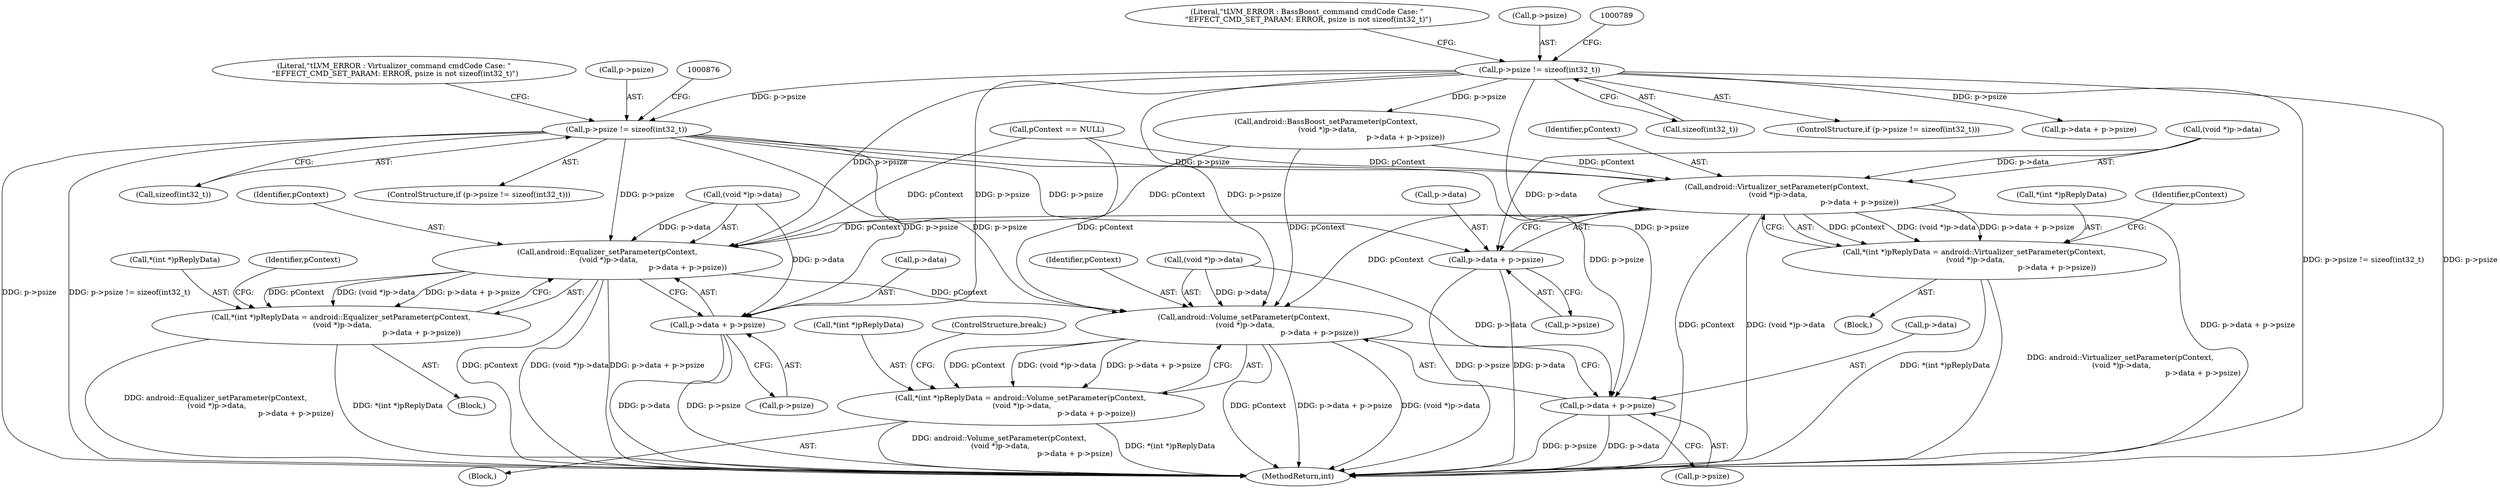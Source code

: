 digraph "0_Android_aeea52da00d210587fb3ed895de3d5f2e0264c88_4@API" {
"1000861" [label="(Call,p->psize != sizeof(int32_t))"];
"1000774" [label="(Call,p->psize != sizeof(int32_t))"];
"1000878" [label="(Call,android::Virtualizer_setParameter(pContext,\n (void *)p->data,\n                                                                       p->data + p->psize))"];
"1000873" [label="(Call,*(int *)pReplyData = android::Virtualizer_setParameter(pContext,\n (void *)p->data,\n                                                                       p->data + p->psize))"];
"1000938" [label="(Call,android::Equalizer_setParameter(pContext,\n (void *)p->data,\n                                                                     p->data + p->psize))"];
"1000933" [label="(Call,*(int *)pReplyData = android::Equalizer_setParameter(pContext,\n (void *)p->data,\n                                                                     p->data + p->psize))"];
"1000998" [label="(Call,android::Volume_setParameter(pContext,\n (void *)p->data,\n                                                                 p->data + p->psize))"];
"1000993" [label="(Call,*(int *)pReplyData = android::Volume_setParameter(pContext,\n (void *)p->data,\n                                                                 p->data + p->psize))"];
"1000885" [label="(Call,p->data + p->psize)"];
"1000945" [label="(Call,p->data + p->psize)"];
"1001005" [label="(Call,p->data + p->psize)"];
"1000874" [label="(Call,*(int *)pReplyData)"];
"1000873" [label="(Call,*(int *)pReplyData = android::Virtualizer_setParameter(pContext,\n (void *)p->data,\n                                                                       p->data + p->psize))"];
"1000938" [label="(Call,android::Equalizer_setParameter(pContext,\n (void *)p->data,\n                                                                     p->data + p->psize))"];
"1000869" [label="(Literal,\"\tLVM_ERROR : Virtualizer_command cmdCode Case: \"\n \"EFFECT_CMD_SET_PARAM: ERROR, psize is not sizeof(int32_t)\")"];
"1000934" [label="(Call,*(int *)pReplyData)"];
"1000994" [label="(Call,*(int *)pReplyData)"];
"1000782" [label="(Literal,\"\tLVM_ERROR : BassBoost_command cmdCode Case: \"\n \"EFFECT_CMD_SET_PARAM: ERROR, psize is not sizeof(int32_t)\")"];
"1000940" [label="(Call,(void *)p->data)"];
"1000933" [label="(Call,*(int *)pReplyData = android::Equalizer_setParameter(pContext,\n (void *)p->data,\n                                                                     p->data + p->psize))"];
"1000778" [label="(Call,sizeof(int32_t))"];
"1000865" [label="(Call,sizeof(int32_t))"];
"1000811" [label="(Block,)"];
"1000898" [label="(Block,)"];
"1000946" [label="(Call,p->data)"];
"1000152" [label="(Call,pContext == NULL)"];
"1000775" [label="(Call,p->psize)"];
"1000998" [label="(Call,android::Volume_setParameter(pContext,\n (void *)p->data,\n                                                                 p->data + p->psize))"];
"1000949" [label="(Call,p->psize)"];
"1001005" [label="(Call,p->data + p->psize)"];
"1000886" [label="(Call,p->data)"];
"1000895" [label="(Identifier,pContext)"];
"1000860" [label="(ControlStructure,if (p->psize != sizeof(int32_t)))"];
"1000773" [label="(ControlStructure,if (p->psize != sizeof(int32_t)))"];
"1001009" [label="(Call,p->psize)"];
"1000880" [label="(Call,(void *)p->data)"];
"1000999" [label="(Identifier,pContext)"];
"1000945" [label="(Call,p->data + p->psize)"];
"1001012" [label="(ControlStructure,break;)"];
"1000889" [label="(Call,p->psize)"];
"1000939" [label="(Identifier,pContext)"];
"1000861" [label="(Call,p->psize != sizeof(int32_t))"];
"1000774" [label="(Call,p->psize != sizeof(int32_t))"];
"1000958" [label="(Block,)"];
"1000878" [label="(Call,android::Virtualizer_setParameter(pContext,\n (void *)p->data,\n                                                                       p->data + p->psize))"];
"1001424" [label="(MethodReturn,int)"];
"1000993" [label="(Call,*(int *)pReplyData = android::Volume_setParameter(pContext,\n (void *)p->data,\n                                                                 p->data + p->psize))"];
"1000798" [label="(Call,p->data + p->psize)"];
"1001000" [label="(Call,(void *)p->data)"];
"1000885" [label="(Call,p->data + p->psize)"];
"1000791" [label="(Call,android::BassBoost_setParameter(pContext,\n (void *)p->data,\n                                                                    p->data + p->psize))"];
"1000955" [label="(Identifier,pContext)"];
"1000879" [label="(Identifier,pContext)"];
"1000862" [label="(Call,p->psize)"];
"1001006" [label="(Call,p->data)"];
"1000861" -> "1000860"  [label="AST: "];
"1000861" -> "1000865"  [label="CFG: "];
"1000862" -> "1000861"  [label="AST: "];
"1000865" -> "1000861"  [label="AST: "];
"1000869" -> "1000861"  [label="CFG: "];
"1000876" -> "1000861"  [label="CFG: "];
"1000861" -> "1001424"  [label="DDG: p->psize"];
"1000861" -> "1001424"  [label="DDG: p->psize != sizeof(int32_t)"];
"1000774" -> "1000861"  [label="DDG: p->psize"];
"1000861" -> "1000878"  [label="DDG: p->psize"];
"1000861" -> "1000885"  [label="DDG: p->psize"];
"1000861" -> "1000938"  [label="DDG: p->psize"];
"1000861" -> "1000945"  [label="DDG: p->psize"];
"1000861" -> "1000998"  [label="DDG: p->psize"];
"1000861" -> "1001005"  [label="DDG: p->psize"];
"1000774" -> "1000773"  [label="AST: "];
"1000774" -> "1000778"  [label="CFG: "];
"1000775" -> "1000774"  [label="AST: "];
"1000778" -> "1000774"  [label="AST: "];
"1000782" -> "1000774"  [label="CFG: "];
"1000789" -> "1000774"  [label="CFG: "];
"1000774" -> "1001424"  [label="DDG: p->psize != sizeof(int32_t)"];
"1000774" -> "1001424"  [label="DDG: p->psize"];
"1000774" -> "1000791"  [label="DDG: p->psize"];
"1000774" -> "1000798"  [label="DDG: p->psize"];
"1000774" -> "1000938"  [label="DDG: p->psize"];
"1000774" -> "1000945"  [label="DDG: p->psize"];
"1000774" -> "1000998"  [label="DDG: p->psize"];
"1000774" -> "1001005"  [label="DDG: p->psize"];
"1000878" -> "1000873"  [label="AST: "];
"1000878" -> "1000885"  [label="CFG: "];
"1000879" -> "1000878"  [label="AST: "];
"1000880" -> "1000878"  [label="AST: "];
"1000885" -> "1000878"  [label="AST: "];
"1000873" -> "1000878"  [label="CFG: "];
"1000878" -> "1001424"  [label="DDG: p->data + p->psize"];
"1000878" -> "1001424"  [label="DDG: pContext"];
"1000878" -> "1001424"  [label="DDG: (void *)p->data"];
"1000878" -> "1000873"  [label="DDG: pContext"];
"1000878" -> "1000873"  [label="DDG: (void *)p->data"];
"1000878" -> "1000873"  [label="DDG: p->data + p->psize"];
"1000791" -> "1000878"  [label="DDG: pContext"];
"1000152" -> "1000878"  [label="DDG: pContext"];
"1000880" -> "1000878"  [label="DDG: p->data"];
"1000878" -> "1000938"  [label="DDG: pContext"];
"1000878" -> "1000998"  [label="DDG: pContext"];
"1000873" -> "1000811"  [label="AST: "];
"1000874" -> "1000873"  [label="AST: "];
"1000895" -> "1000873"  [label="CFG: "];
"1000873" -> "1001424"  [label="DDG: android::Virtualizer_setParameter(pContext,\n (void *)p->data,\n                                                                       p->data + p->psize)"];
"1000873" -> "1001424"  [label="DDG: *(int *)pReplyData"];
"1000938" -> "1000933"  [label="AST: "];
"1000938" -> "1000945"  [label="CFG: "];
"1000939" -> "1000938"  [label="AST: "];
"1000940" -> "1000938"  [label="AST: "];
"1000945" -> "1000938"  [label="AST: "];
"1000933" -> "1000938"  [label="CFG: "];
"1000938" -> "1001424"  [label="DDG: pContext"];
"1000938" -> "1001424"  [label="DDG: (void *)p->data"];
"1000938" -> "1001424"  [label="DDG: p->data + p->psize"];
"1000938" -> "1000933"  [label="DDG: pContext"];
"1000938" -> "1000933"  [label="DDG: (void *)p->data"];
"1000938" -> "1000933"  [label="DDG: p->data + p->psize"];
"1000791" -> "1000938"  [label="DDG: pContext"];
"1000152" -> "1000938"  [label="DDG: pContext"];
"1000940" -> "1000938"  [label="DDG: p->data"];
"1000938" -> "1000998"  [label="DDG: pContext"];
"1000933" -> "1000898"  [label="AST: "];
"1000934" -> "1000933"  [label="AST: "];
"1000955" -> "1000933"  [label="CFG: "];
"1000933" -> "1001424"  [label="DDG: *(int *)pReplyData"];
"1000933" -> "1001424"  [label="DDG: android::Equalizer_setParameter(pContext,\n (void *)p->data,\n                                                                     p->data + p->psize)"];
"1000998" -> "1000993"  [label="AST: "];
"1000998" -> "1001005"  [label="CFG: "];
"1000999" -> "1000998"  [label="AST: "];
"1001000" -> "1000998"  [label="AST: "];
"1001005" -> "1000998"  [label="AST: "];
"1000993" -> "1000998"  [label="CFG: "];
"1000998" -> "1001424"  [label="DDG: pContext"];
"1000998" -> "1001424"  [label="DDG: p->data + p->psize"];
"1000998" -> "1001424"  [label="DDG: (void *)p->data"];
"1000998" -> "1000993"  [label="DDG: pContext"];
"1000998" -> "1000993"  [label="DDG: (void *)p->data"];
"1000998" -> "1000993"  [label="DDG: p->data + p->psize"];
"1000791" -> "1000998"  [label="DDG: pContext"];
"1000152" -> "1000998"  [label="DDG: pContext"];
"1001000" -> "1000998"  [label="DDG: p->data"];
"1000993" -> "1000958"  [label="AST: "];
"1000994" -> "1000993"  [label="AST: "];
"1001012" -> "1000993"  [label="CFG: "];
"1000993" -> "1001424"  [label="DDG: android::Volume_setParameter(pContext,\n (void *)p->data,\n                                                                 p->data + p->psize)"];
"1000993" -> "1001424"  [label="DDG: *(int *)pReplyData"];
"1000885" -> "1000889"  [label="CFG: "];
"1000886" -> "1000885"  [label="AST: "];
"1000889" -> "1000885"  [label="AST: "];
"1000885" -> "1001424"  [label="DDG: p->data"];
"1000885" -> "1001424"  [label="DDG: p->psize"];
"1000880" -> "1000885"  [label="DDG: p->data"];
"1000945" -> "1000949"  [label="CFG: "];
"1000946" -> "1000945"  [label="AST: "];
"1000949" -> "1000945"  [label="AST: "];
"1000945" -> "1001424"  [label="DDG: p->data"];
"1000945" -> "1001424"  [label="DDG: p->psize"];
"1000940" -> "1000945"  [label="DDG: p->data"];
"1001005" -> "1001009"  [label="CFG: "];
"1001006" -> "1001005"  [label="AST: "];
"1001009" -> "1001005"  [label="AST: "];
"1001005" -> "1001424"  [label="DDG: p->psize"];
"1001005" -> "1001424"  [label="DDG: p->data"];
"1001000" -> "1001005"  [label="DDG: p->data"];
}
